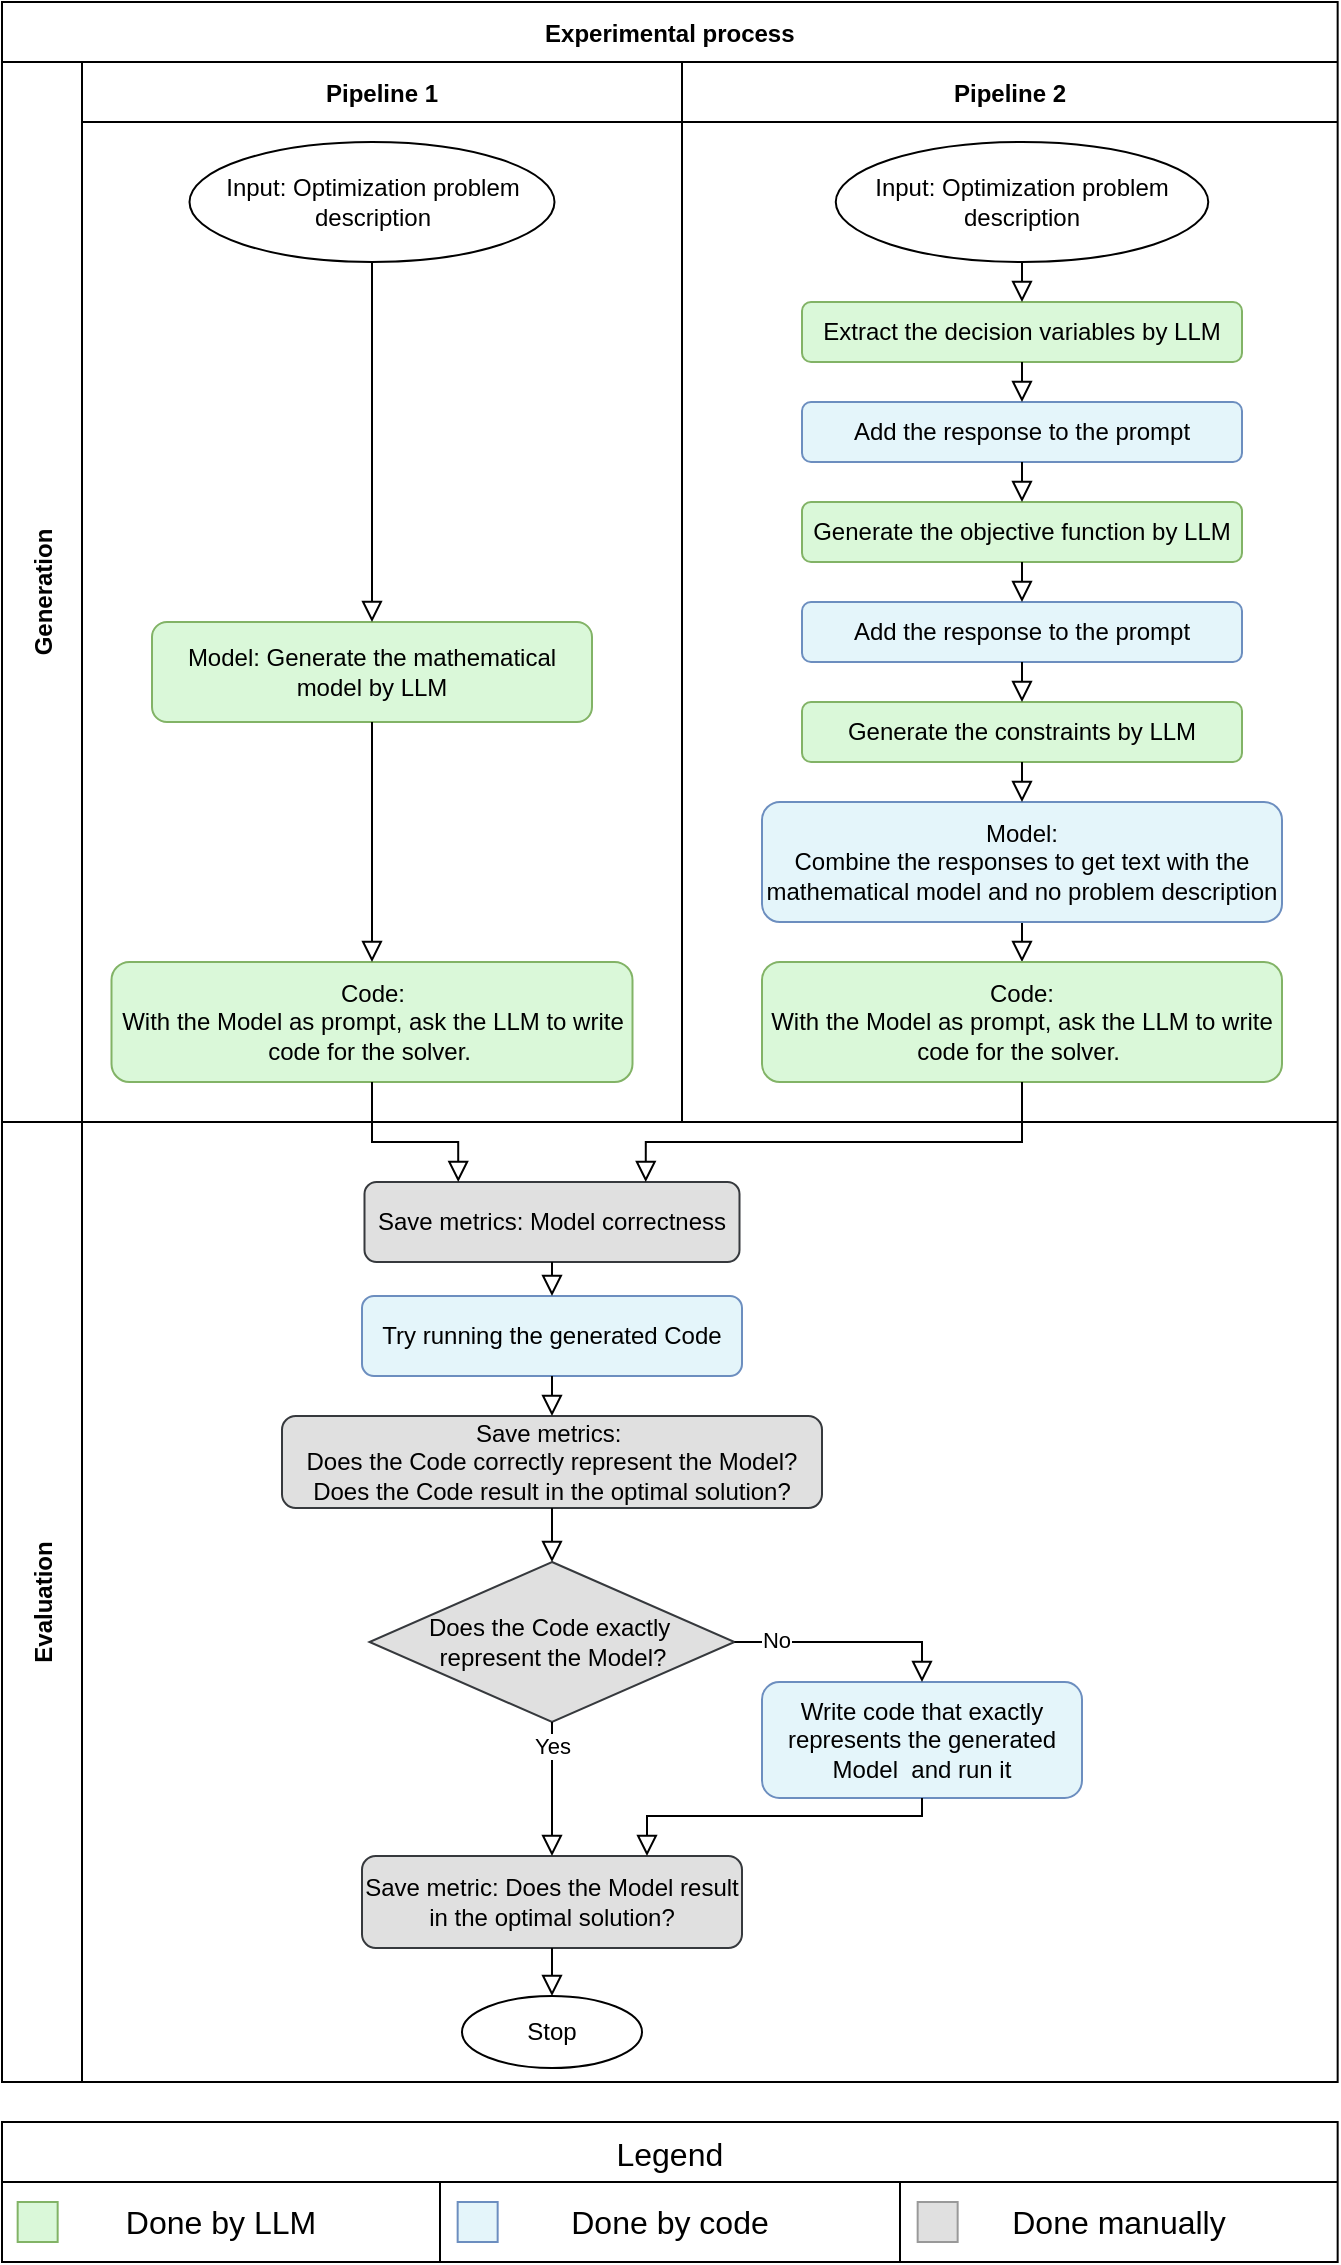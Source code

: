 <mxfile version="24.2.5" type="device">
  <diagram id="kgpKYQtTHZ0yAKxKKP6v" name="Page-1">
    <mxGraphModel dx="2049" dy="2363" grid="1" gridSize="10" guides="1" tooltips="1" connect="1" arrows="1" fold="1" page="1" pageScale="1" pageWidth="850" pageHeight="1100" math="0" shadow="0">
      <root>
        <mxCell id="0" />
        <mxCell id="1" parent="0" />
        <mxCell id="3nuBFxr9cyL0pnOWT2aG-1" value="Experimental process" style="shape=table;childLayout=tableLayout;startSize=30;collapsible=0;recursiveResize=0;expand=0;fillColor=none;fontStyle=1" parent="1" vertex="1">
          <mxGeometry x="30" y="-50" width="667.83" height="1040" as="geometry" />
        </mxCell>
        <mxCell id="3nuBFxr9cyL0pnOWT2aG-3" value="Generation" style="shape=tableRow;horizontal=0;swimlaneHead=0;swimlaneBody=0;top=0;left=0;bottom=0;right=0;fillColor=none;points=[[0,0.5],[1,0.5]];portConstraint=eastwest;startSize=40;collapsible=0;recursiveResize=0;expand=0;fontStyle=1;" parent="3nuBFxr9cyL0pnOWT2aG-1" vertex="1">
          <mxGeometry y="30" width="667.83" height="530" as="geometry" />
        </mxCell>
        <mxCell id="3nuBFxr9cyL0pnOWT2aG-4" value="Pipeline 1" style="swimlane;swimlaneHead=0;swimlaneBody=0;connectable=0;fillColor=none;startSize=30;collapsible=0;recursiveResize=0;expand=0;fontStyle=1;" parent="3nuBFxr9cyL0pnOWT2aG-3" vertex="1">
          <mxGeometry x="40" width="300" height="530" as="geometry">
            <mxRectangle width="300" height="530" as="alternateBounds" />
          </mxGeometry>
        </mxCell>
        <mxCell id="8_NXmCUL2MKXOfB-l1x--16" value="Input: Optimization problem description" style="ellipse;whiteSpace=wrap;html=1;" parent="3nuBFxr9cyL0pnOWT2aG-4" vertex="1">
          <mxGeometry x="53.75" y="40" width="182.5" height="60" as="geometry" />
        </mxCell>
        <mxCell id="8MIEGVocaMr37wilLM4M-47" value="Code: &lt;br&gt;With the Model as prompt, ask the LLM to write code for the solver.&amp;nbsp;" style="rounded=1;whiteSpace=wrap;html=1;fontSize=12;glass=0;strokeWidth=1;shadow=0;fillColor=#daf8d9;strokeColor=#82b366;" parent="3nuBFxr9cyL0pnOWT2aG-4" vertex="1">
          <mxGeometry x="14.75" y="450" width="260.5" height="60" as="geometry" />
        </mxCell>
        <mxCell id="8_NXmCUL2MKXOfB-l1x--17" value="Model: Generate the mathematical model by LLM" style="rounded=1;whiteSpace=wrap;html=1;fontSize=12;glass=0;strokeWidth=1;shadow=0;fillColor=#DAF8D9;strokeColor=#82b366;" parent="3nuBFxr9cyL0pnOWT2aG-4" vertex="1">
          <mxGeometry x="35" y="280" width="220" height="50" as="geometry" />
        </mxCell>
        <mxCell id="8_NXmCUL2MKXOfB-l1x--18" value="" style="rounded=0;html=1;jettySize=auto;orthogonalLoop=1;fontSize=11;endArrow=block;endFill=0;endSize=8;strokeWidth=1;shadow=0;labelBackgroundColor=none;edgeStyle=orthogonalEdgeStyle;entryX=0.5;entryY=0;entryDx=0;entryDy=0;exitX=0.5;exitY=1;exitDx=0;exitDy=0;" parent="3nuBFxr9cyL0pnOWT2aG-4" source="8_NXmCUL2MKXOfB-l1x--16" target="8_NXmCUL2MKXOfB-l1x--17" edge="1">
          <mxGeometry relative="1" as="geometry">
            <mxPoint x="-169.38" y="150" as="sourcePoint" />
            <mxPoint x="-169.38" y="170" as="targetPoint" />
          </mxGeometry>
        </mxCell>
        <mxCell id="yStz238YQbZa8JVB4-hm-9" value="" style="rounded=0;html=1;jettySize=auto;orthogonalLoop=1;fontSize=11;endArrow=block;endFill=0;endSize=8;strokeWidth=1;shadow=0;labelBackgroundColor=none;edgeStyle=orthogonalEdgeStyle;exitX=0.5;exitY=1;exitDx=0;exitDy=0;entryX=0.5;entryY=0;entryDx=0;entryDy=0;" parent="3nuBFxr9cyL0pnOWT2aG-4" source="8_NXmCUL2MKXOfB-l1x--17" target="8MIEGVocaMr37wilLM4M-47" edge="1">
          <mxGeometry relative="1" as="geometry">
            <mxPoint x="144.66" y="190.0" as="sourcePoint" />
            <mxPoint x="144.66" y="290.0" as="targetPoint" />
            <Array as="points" />
          </mxGeometry>
        </mxCell>
        <mxCell id="3nuBFxr9cyL0pnOWT2aG-8" value="Pipeline 2" style="swimlane;swimlaneHead=0;swimlaneBody=0;connectable=0;fillColor=none;startSize=30;collapsible=0;recursiveResize=0;expand=0;fontStyle=1;rowspan=1;colspan=2;" parent="3nuBFxr9cyL0pnOWT2aG-3" vertex="1">
          <mxGeometry x="340" width="328" height="530" as="geometry">
            <mxRectangle width="198" height="530" as="alternateBounds" />
          </mxGeometry>
        </mxCell>
        <mxCell id="8_NXmCUL2MKXOfB-l1x--5" value="Extract the decision variables by LLM" style="rounded=1;whiteSpace=wrap;html=1;fontSize=12;glass=0;strokeWidth=1;shadow=0;fillColor=#daf8d9;strokeColor=#82b366;" parent="3nuBFxr9cyL0pnOWT2aG-8" vertex="1">
          <mxGeometry x="60" y="120" width="220" height="30" as="geometry" />
        </mxCell>
        <mxCell id="8_NXmCUL2MKXOfB-l1x--6" value="Add the response to the prompt" style="rounded=1;whiteSpace=wrap;html=1;fontSize=12;glass=0;strokeWidth=1;shadow=0;fillColor=#E4F5FA;strokeColor=#6c8ebf;" parent="3nuBFxr9cyL0pnOWT2aG-8" vertex="1">
          <mxGeometry x="60" y="170" width="220" height="30" as="geometry" />
        </mxCell>
        <mxCell id="8_NXmCUL2MKXOfB-l1x--7" value="" style="rounded=0;html=1;jettySize=auto;orthogonalLoop=1;fontSize=11;endArrow=block;endFill=0;endSize=8;strokeWidth=1;shadow=0;labelBackgroundColor=none;edgeStyle=orthogonalEdgeStyle;entryX=0.5;entryY=0;entryDx=0;entryDy=0;exitX=0.5;exitY=1;exitDx=0;exitDy=0;" parent="3nuBFxr9cyL0pnOWT2aG-8" source="8_NXmCUL2MKXOfB-l1x--5" target="8_NXmCUL2MKXOfB-l1x--6" edge="1">
          <mxGeometry relative="1" as="geometry">
            <mxPoint x="170" y="170" as="sourcePoint" />
            <mxPoint x="180" y="140" as="targetPoint" />
          </mxGeometry>
        </mxCell>
        <mxCell id="8_NXmCUL2MKXOfB-l1x--8" value="Generate the objective function by LLM" style="rounded=1;whiteSpace=wrap;html=1;fontSize=12;glass=0;strokeWidth=1;shadow=0;fillColor=#daf8d9;strokeColor=#82b366;" parent="3nuBFxr9cyL0pnOWT2aG-8" vertex="1">
          <mxGeometry x="60" y="220" width="220" height="30" as="geometry" />
        </mxCell>
        <mxCell id="8_NXmCUL2MKXOfB-l1x--9" value="Add the response to the prompt" style="rounded=1;whiteSpace=wrap;html=1;fontSize=12;glass=0;strokeWidth=1;shadow=0;fillColor=#E4F5FA;strokeColor=#6c8ebf;" parent="3nuBFxr9cyL0pnOWT2aG-8" vertex="1">
          <mxGeometry x="60" y="270" width="220" height="30" as="geometry" />
        </mxCell>
        <mxCell id="8_NXmCUL2MKXOfB-l1x--10" value="" style="rounded=0;html=1;jettySize=auto;orthogonalLoop=1;fontSize=11;endArrow=block;endFill=0;endSize=8;strokeWidth=1;shadow=0;labelBackgroundColor=none;edgeStyle=orthogonalEdgeStyle;entryX=0.5;entryY=0;entryDx=0;entryDy=0;exitX=0.5;exitY=1;exitDx=0;exitDy=0;" parent="3nuBFxr9cyL0pnOWT2aG-8" source="8_NXmCUL2MKXOfB-l1x--8" target="8_NXmCUL2MKXOfB-l1x--9" edge="1">
          <mxGeometry relative="1" as="geometry">
            <mxPoint x="100" y="230" as="sourcePoint" />
            <mxPoint x="110" y="200" as="targetPoint" />
          </mxGeometry>
        </mxCell>
        <mxCell id="8_NXmCUL2MKXOfB-l1x--11" value="Generate the constraints by LLM" style="rounded=1;whiteSpace=wrap;html=1;fontSize=12;glass=0;strokeWidth=1;shadow=0;fillColor=#daf8d9;strokeColor=#82b366;" parent="3nuBFxr9cyL0pnOWT2aG-8" vertex="1">
          <mxGeometry x="60" y="320" width="220" height="30" as="geometry" />
        </mxCell>
        <mxCell id="8MIEGVocaMr37wilLM4M-49" style="edgeStyle=orthogonalEdgeStyle;rounded=0;orthogonalLoop=1;jettySize=auto;html=1;exitX=0.5;exitY=1;exitDx=0;exitDy=0;entryX=0.5;entryY=0;entryDx=0;entryDy=0;endArrow=block;endFill=0;endSize=8;" parent="3nuBFxr9cyL0pnOWT2aG-8" source="8_NXmCUL2MKXOfB-l1x--12" target="8MIEGVocaMr37wilLM4M-48" edge="1">
          <mxGeometry relative="1" as="geometry" />
        </mxCell>
        <mxCell id="8_NXmCUL2MKXOfB-l1x--12" value="Model: &lt;br&gt;Combine the responses to get text with the mathematical model and no problem description" style="rounded=1;whiteSpace=wrap;html=1;fontSize=12;glass=0;strokeWidth=1;shadow=0;fillColor=#E4F5FA;strokeColor=#6c8ebf;" parent="3nuBFxr9cyL0pnOWT2aG-8" vertex="1">
          <mxGeometry x="40" y="370" width="260" height="60" as="geometry" />
        </mxCell>
        <mxCell id="8_NXmCUL2MKXOfB-l1x--13" value="" style="rounded=0;html=1;jettySize=auto;orthogonalLoop=1;fontSize=11;endArrow=block;endFill=0;endSize=8;strokeWidth=1;shadow=0;labelBackgroundColor=none;edgeStyle=orthogonalEdgeStyle;entryX=0.5;entryY=0;entryDx=0;entryDy=0;exitX=0.5;exitY=1;exitDx=0;exitDy=0;" parent="3nuBFxr9cyL0pnOWT2aG-8" source="8_NXmCUL2MKXOfB-l1x--11" target="8_NXmCUL2MKXOfB-l1x--12" edge="1">
          <mxGeometry relative="1" as="geometry">
            <mxPoint x="30" y="290" as="sourcePoint" />
            <mxPoint x="40" y="260" as="targetPoint" />
          </mxGeometry>
        </mxCell>
        <mxCell id="8_NXmCUL2MKXOfB-l1x--14" value="" style="rounded=0;html=1;jettySize=auto;orthogonalLoop=1;fontSize=11;endArrow=block;endFill=0;endSize=8;strokeWidth=1;shadow=0;labelBackgroundColor=none;edgeStyle=orthogonalEdgeStyle;exitX=0.5;exitY=1;exitDx=0;exitDy=0;entryX=0.5;entryY=0;entryDx=0;entryDy=0;" parent="3nuBFxr9cyL0pnOWT2aG-8" source="8_NXmCUL2MKXOfB-l1x--6" target="8_NXmCUL2MKXOfB-l1x--8" edge="1">
          <mxGeometry relative="1" as="geometry">
            <mxPoint x="170" y="290" as="sourcePoint" />
            <mxPoint x="160" y="240" as="targetPoint" />
          </mxGeometry>
        </mxCell>
        <mxCell id="8_NXmCUL2MKXOfB-l1x--15" value="" style="rounded=0;html=1;jettySize=auto;orthogonalLoop=1;fontSize=11;endArrow=block;endFill=0;endSize=8;strokeWidth=1;shadow=0;labelBackgroundColor=none;edgeStyle=orthogonalEdgeStyle;exitX=0.5;exitY=1;exitDx=0;exitDy=0;entryX=0.5;entryY=0;entryDx=0;entryDy=0;" parent="3nuBFxr9cyL0pnOWT2aG-8" source="8_NXmCUL2MKXOfB-l1x--9" target="8_NXmCUL2MKXOfB-l1x--11" edge="1">
          <mxGeometry relative="1" as="geometry">
            <mxPoint x="170" y="410" as="sourcePoint" />
            <mxPoint x="160" y="360" as="targetPoint" />
          </mxGeometry>
        </mxCell>
        <mxCell id="8_NXmCUL2MKXOfB-l1x--3" value="Input: Optimization problem description" style="ellipse;whiteSpace=wrap;html=1;" parent="3nuBFxr9cyL0pnOWT2aG-8" vertex="1">
          <mxGeometry x="76.88" y="40" width="186.25" height="60" as="geometry" />
        </mxCell>
        <mxCell id="8_NXmCUL2MKXOfB-l1x--4" value="" style="rounded=0;html=1;jettySize=auto;orthogonalLoop=1;fontSize=11;endArrow=block;endFill=0;endSize=8;strokeWidth=1;shadow=0;labelBackgroundColor=none;edgeStyle=orthogonalEdgeStyle;exitX=0.5;exitY=1;exitDx=0;exitDy=0;entryX=0.5;entryY=0;entryDx=0;entryDy=0;" parent="3nuBFxr9cyL0pnOWT2aG-8" source="8_NXmCUL2MKXOfB-l1x--3" target="8_NXmCUL2MKXOfB-l1x--5" edge="1">
          <mxGeometry relative="1" as="geometry">
            <mxPoint x="170" y="90" as="sourcePoint" />
            <mxPoint x="170" y="140" as="targetPoint" />
          </mxGeometry>
        </mxCell>
        <mxCell id="8MIEGVocaMr37wilLM4M-48" value="Code: &lt;br&gt;With the Model as prompt, ask the LLM to write code for the solver.&amp;nbsp;" style="rounded=1;whiteSpace=wrap;html=1;fontSize=12;glass=0;strokeWidth=1;shadow=0;fillColor=#daf8d9;strokeColor=#82b366;" parent="3nuBFxr9cyL0pnOWT2aG-8" vertex="1">
          <mxGeometry x="40" y="450" width="260" height="60" as="geometry" />
        </mxCell>
        <mxCell id="3nuBFxr9cyL0pnOWT2aG-11" value="Feel perky" style="swimlane;swimlaneHead=0;swimlaneBody=0;connectable=0;fillColor=none;startSize=30;collapsible=0;recursiveResize=0;expand=0;fontStyle=1;" parent="3nuBFxr9cyL0pnOWT2aG-3" vertex="1" visible="0">
          <mxGeometry x="538" width="130" height="530" as="geometry">
            <mxRectangle width="130" height="530" as="alternateBounds" />
          </mxGeometry>
        </mxCell>
        <mxCell id="3nuBFxr9cyL0pnOWT2aG-15" value="Evaluation" style="shape=tableRow;horizontal=0;swimlaneHead=0;swimlaneBody=0;top=0;left=0;bottom=0;right=0;fillColor=none;points=[[0,0.5],[1,0.5]];portConstraint=eastwest;startSize=40;collapsible=0;recursiveResize=0;expand=0;fontStyle=1;" parent="3nuBFxr9cyL0pnOWT2aG-1" vertex="1">
          <mxGeometry y="560" width="667.83" height="480" as="geometry" />
        </mxCell>
        <mxCell id="3nuBFxr9cyL0pnOWT2aG-16" value="" style="swimlane;swimlaneHead=0;swimlaneBody=0;connectable=0;fillColor=none;startSize=0;collapsible=0;recursiveResize=0;expand=0;fontStyle=1;rowspan=1;colspan=3;" parent="3nuBFxr9cyL0pnOWT2aG-15" vertex="1">
          <mxGeometry x="40" width="628" height="480" as="geometry">
            <mxRectangle width="300" height="480" as="alternateBounds" />
          </mxGeometry>
        </mxCell>
        <mxCell id="8_NXmCUL2MKXOfB-l1x--20" value="&lt;font style=&quot;font-size: 12px;&quot;&gt;Does the Code exactly&amp;nbsp;&lt;/font&gt;&lt;div style=&quot;&quot;&gt;&lt;font style=&quot;font-size: 12px;&quot;&gt;represent the Model?&lt;/font&gt;&lt;/div&gt;" style="rhombus;whiteSpace=wrap;html=1;fillColor=#e0e0e0;strokeColor=#36393d;" parent="3nuBFxr9cyL0pnOWT2aG-16" vertex="1">
          <mxGeometry x="143.75" y="220" width="182.5" height="80" as="geometry" />
        </mxCell>
        <mxCell id="8_NXmCUL2MKXOfB-l1x--32" value="Write code that exactly represents the generated Model&amp;nbsp; and run it" style="rounded=1;whiteSpace=wrap;html=1;fontSize=12;glass=0;strokeWidth=1;shadow=0;fillColor=#E4F5FA;strokeColor=#6c8ebf;" parent="3nuBFxr9cyL0pnOWT2aG-16" vertex="1">
          <mxGeometry x="340" y="280" width="160" height="58" as="geometry" />
        </mxCell>
        <mxCell id="yStz238YQbZa8JVB4-hm-1" value="Try running the generated Code" style="rounded=1;whiteSpace=wrap;html=1;fontSize=12;glass=0;strokeWidth=1;shadow=0;fillColor=#E4F5FA;strokeColor=#6c8ebf;" parent="3nuBFxr9cyL0pnOWT2aG-16" vertex="1">
          <mxGeometry x="140" y="87" width="190" height="40" as="geometry" />
        </mxCell>
        <mxCell id="yStz238YQbZa8JVB4-hm-3" value="Save metrics: Model correctness" style="rounded=1;whiteSpace=wrap;html=1;fillColor=#e0e0e0;strokeColor=#36393d;" parent="3nuBFxr9cyL0pnOWT2aG-16" vertex="1">
          <mxGeometry x="141.25" y="30" width="187.5" height="40" as="geometry" />
        </mxCell>
        <mxCell id="yStz238YQbZa8JVB4-hm-5" value="Save metrics:&amp;nbsp;&lt;div&gt;Does the Code correctly represent the Model?&lt;br&gt;&lt;div&gt;Does the Code result in the optimal solution?&lt;/div&gt;&lt;/div&gt;" style="rounded=1;whiteSpace=wrap;html=1;fillColor=#e0e0e0;strokeColor=#36393d;" parent="3nuBFxr9cyL0pnOWT2aG-16" vertex="1">
          <mxGeometry x="100" y="147" width="270" height="46" as="geometry" />
        </mxCell>
        <mxCell id="yStz238YQbZa8JVB4-hm-6" value="Save metric: Does the Model result in the optimal solution?" style="rounded=1;whiteSpace=wrap;html=1;fillColor=#e0e0e0;strokeColor=#36393d;" parent="3nuBFxr9cyL0pnOWT2aG-16" vertex="1">
          <mxGeometry x="140" y="367" width="190" height="46" as="geometry" />
        </mxCell>
        <mxCell id="yStz238YQbZa8JVB4-hm-8" value="Stop" style="ellipse;whiteSpace=wrap;html=1;" parent="3nuBFxr9cyL0pnOWT2aG-16" vertex="1">
          <mxGeometry x="190" y="437" width="90" height="36" as="geometry" />
        </mxCell>
        <mxCell id="yStz238YQbZa8JVB4-hm-12" value="" style="rounded=0;html=1;jettySize=auto;orthogonalLoop=1;fontSize=11;endArrow=block;endFill=0;endSize=8;strokeWidth=1;shadow=0;labelBackgroundColor=none;edgeStyle=orthogonalEdgeStyle;entryX=0.5;entryY=0;entryDx=0;entryDy=0;exitX=0.5;exitY=1;exitDx=0;exitDy=0;" parent="3nuBFxr9cyL0pnOWT2aG-16" source="yStz238YQbZa8JVB4-hm-3" target="yStz238YQbZa8JVB4-hm-1" edge="1">
          <mxGeometry relative="1" as="geometry">
            <mxPoint x="235" y="76" as="sourcePoint" />
            <mxPoint x="221.25" y="100" as="targetPoint" />
            <Array as="points">
              <mxPoint x="235" y="76" />
            </Array>
          </mxGeometry>
        </mxCell>
        <mxCell id="yStz238YQbZa8JVB4-hm-15" value="" style="rounded=0;html=1;jettySize=auto;orthogonalLoop=1;fontSize=11;endArrow=block;endFill=0;endSize=8;strokeWidth=1;shadow=0;labelBackgroundColor=none;edgeStyle=orthogonalEdgeStyle;entryX=0.5;entryY=0;entryDx=0;entryDy=0;exitX=0.5;exitY=1;exitDx=0;exitDy=0;" parent="3nuBFxr9cyL0pnOWT2aG-16" source="yStz238YQbZa8JVB4-hm-1" target="yStz238YQbZa8JVB4-hm-5" edge="1">
          <mxGeometry relative="1" as="geometry">
            <mxPoint x="234.78" y="143" as="sourcePoint" />
            <mxPoint x="234.78" y="167" as="targetPoint" />
            <Array as="points" />
          </mxGeometry>
        </mxCell>
        <mxCell id="yStz238YQbZa8JVB4-hm-16" value="" style="rounded=0;html=1;jettySize=auto;orthogonalLoop=1;fontSize=11;endArrow=block;endFill=0;endSize=8;strokeWidth=1;shadow=0;labelBackgroundColor=none;edgeStyle=orthogonalEdgeStyle;entryX=0.5;entryY=0;entryDx=0;entryDy=0;exitX=0.5;exitY=1;exitDx=0;exitDy=0;" parent="3nuBFxr9cyL0pnOWT2aG-16" source="yStz238YQbZa8JVB4-hm-5" target="8_NXmCUL2MKXOfB-l1x--20" edge="1">
          <mxGeometry relative="1" as="geometry">
            <mxPoint x="235" y="220" as="sourcePoint" />
            <mxPoint x="245" y="180" as="targetPoint" />
            <Array as="points" />
          </mxGeometry>
        </mxCell>
        <mxCell id="yStz238YQbZa8JVB4-hm-17" value="" style="rounded=0;html=1;jettySize=auto;orthogonalLoop=1;fontSize=11;endArrow=block;endFill=0;endSize=8;strokeWidth=1;shadow=0;labelBackgroundColor=none;edgeStyle=orthogonalEdgeStyle;entryX=0.5;entryY=0;entryDx=0;entryDy=0;exitX=0.5;exitY=1;exitDx=0;exitDy=0;" parent="3nuBFxr9cyL0pnOWT2aG-16" source="8_NXmCUL2MKXOfB-l1x--20" target="yStz238YQbZa8JVB4-hm-6" edge="1">
          <mxGeometry relative="1" as="geometry">
            <mxPoint x="245" y="226" as="sourcePoint" />
            <mxPoint x="245" y="250" as="targetPoint" />
            <Array as="points" />
          </mxGeometry>
        </mxCell>
        <mxCell id="yStz238YQbZa8JVB4-hm-22" value="Yes" style="edgeLabel;html=1;align=center;verticalAlign=middle;resizable=0;points=[];" parent="yStz238YQbZa8JVB4-hm-17" vertex="1" connectable="0">
          <mxGeometry x="-0.656" relative="1" as="geometry">
            <mxPoint as="offset" />
          </mxGeometry>
        </mxCell>
        <mxCell id="yStz238YQbZa8JVB4-hm-18" value="" style="rounded=0;html=1;jettySize=auto;orthogonalLoop=1;fontSize=11;endArrow=block;endFill=0;endSize=8;strokeWidth=1;shadow=0;labelBackgroundColor=none;edgeStyle=orthogonalEdgeStyle;entryX=0.5;entryY=0;entryDx=0;entryDy=0;exitX=1;exitY=0.5;exitDx=0;exitDy=0;" parent="3nuBFxr9cyL0pnOWT2aG-16" source="8_NXmCUL2MKXOfB-l1x--20" target="8_NXmCUL2MKXOfB-l1x--32" edge="1">
          <mxGeometry relative="1" as="geometry">
            <mxPoint x="245" y="316" as="sourcePoint" />
            <mxPoint x="245" y="420" as="targetPoint" />
            <Array as="points">
              <mxPoint x="420" y="260" />
            </Array>
          </mxGeometry>
        </mxCell>
        <mxCell id="yStz238YQbZa8JVB4-hm-23" value="No" style="edgeLabel;html=1;align=center;verticalAlign=middle;resizable=0;points=[];" parent="yStz238YQbZa8JVB4-hm-18" vertex="1" connectable="0">
          <mxGeometry x="-0.641" y="1" relative="1" as="geometry">
            <mxPoint as="offset" />
          </mxGeometry>
        </mxCell>
        <mxCell id="yStz238YQbZa8JVB4-hm-19" value="" style="rounded=0;html=1;jettySize=auto;orthogonalLoop=1;fontSize=11;endArrow=block;endFill=0;endSize=8;strokeWidth=1;shadow=0;labelBackgroundColor=none;edgeStyle=orthogonalEdgeStyle;entryX=0.75;entryY=0;entryDx=0;entryDy=0;exitX=0.5;exitY=1;exitDx=0;exitDy=0;" parent="3nuBFxr9cyL0pnOWT2aG-16" source="8_NXmCUL2MKXOfB-l1x--32" target="yStz238YQbZa8JVB4-hm-6" edge="1">
          <mxGeometry relative="1" as="geometry">
            <mxPoint x="343" y="283" as="sourcePoint" />
            <mxPoint x="440" y="326" as="targetPoint" />
            <Array as="points">
              <mxPoint x="420" y="347" />
              <mxPoint x="283" y="347" />
            </Array>
          </mxGeometry>
        </mxCell>
        <mxCell id="yStz238YQbZa8JVB4-hm-20" value="" style="rounded=0;html=1;jettySize=auto;orthogonalLoop=1;fontSize=11;endArrow=block;endFill=0;endSize=8;strokeWidth=1;shadow=0;labelBackgroundColor=none;edgeStyle=orthogonalEdgeStyle;entryX=0.5;entryY=0;entryDx=0;entryDy=0;exitX=0.5;exitY=1;exitDx=0;exitDy=0;" parent="3nuBFxr9cyL0pnOWT2aG-16" source="yStz238YQbZa8JVB4-hm-6" target="yStz238YQbZa8JVB4-hm-8" edge="1">
          <mxGeometry relative="1" as="geometry">
            <mxPoint x="245" y="316" as="sourcePoint" />
            <mxPoint x="245" y="420" as="targetPoint" />
            <Array as="points" />
          </mxGeometry>
        </mxCell>
        <mxCell id="3nuBFxr9cyL0pnOWT2aG-18" value="" style="swimlane;swimlaneHead=0;swimlaneBody=0;connectable=0;fillColor=none;startSize=0;collapsible=0;recursiveResize=0;expand=0;fontStyle=1;" parent="3nuBFxr9cyL0pnOWT2aG-15" vertex="1" visible="0">
          <mxGeometry x="340" width="198" height="480" as="geometry">
            <mxRectangle width="198" height="480" as="alternateBounds" />
          </mxGeometry>
        </mxCell>
        <mxCell id="3nuBFxr9cyL0pnOWT2aG-23" value="" style="swimlane;swimlaneHead=0;swimlaneBody=0;connectable=0;fillColor=none;startSize=0;collapsible=0;recursiveResize=0;expand=0;fontStyle=1;" parent="3nuBFxr9cyL0pnOWT2aG-15" vertex="1" visible="0">
          <mxGeometry x="538" width="130" height="480" as="geometry">
            <mxRectangle width="130" height="480" as="alternateBounds" />
          </mxGeometry>
        </mxCell>
        <mxCell id="8MIEGVocaMr37wilLM4M-50" style="edgeStyle=orthogonalEdgeStyle;rounded=0;orthogonalLoop=1;jettySize=auto;html=1;exitX=0.5;exitY=1;exitDx=0;exitDy=0;entryX=0.75;entryY=0;entryDx=0;entryDy=0;endArrow=block;endFill=0;endSize=8;" parent="3nuBFxr9cyL0pnOWT2aG-1" source="8MIEGVocaMr37wilLM4M-48" target="yStz238YQbZa8JVB4-hm-3" edge="1">
          <mxGeometry relative="1" as="geometry">
            <Array as="points">
              <mxPoint x="510" y="570" />
              <mxPoint x="322" y="570" />
            </Array>
          </mxGeometry>
        </mxCell>
        <mxCell id="8MIEGVocaMr37wilLM4M-51" style="edgeStyle=orthogonalEdgeStyle;rounded=0;orthogonalLoop=1;jettySize=auto;html=1;exitX=0.5;exitY=1;exitDx=0;exitDy=0;entryX=0.25;entryY=0;entryDx=0;entryDy=0;endArrow=block;endFill=0;endSize=8;" parent="3nuBFxr9cyL0pnOWT2aG-1" source="8MIEGVocaMr37wilLM4M-47" target="yStz238YQbZa8JVB4-hm-3" edge="1">
          <mxGeometry relative="1" as="geometry">
            <Array as="points">
              <mxPoint x="185" y="570" />
              <mxPoint x="228" y="570" />
            </Array>
          </mxGeometry>
        </mxCell>
        <mxCell id="8_NXmCUL2MKXOfB-l1x--48" value="Legend" style="shape=table;startSize=30;container=1;collapsible=0;childLayout=tableLayout;strokeColor=default;fontSize=16;" parent="1" vertex="1">
          <mxGeometry x="30" y="1010" width="667.83" height="70" as="geometry" />
        </mxCell>
        <mxCell id="8_NXmCUL2MKXOfB-l1x--49" value="" style="shape=tableRow;horizontal=0;startSize=0;swimlaneHead=0;swimlaneBody=0;strokeColor=inherit;top=0;left=0;bottom=0;right=0;collapsible=0;dropTarget=0;fillColor=none;points=[[0,0.5],[1,0.5]];portConstraint=eastwest;fontSize=16;" parent="8_NXmCUL2MKXOfB-l1x--48" vertex="1">
          <mxGeometry y="30" width="667.83" height="40" as="geometry" />
        </mxCell>
        <mxCell id="8_NXmCUL2MKXOfB-l1x--50" value="Done by LLM" style="shape=partialRectangle;html=1;whiteSpace=wrap;connectable=0;strokeColor=inherit;overflow=hidden;fillColor=none;top=0;left=0;bottom=0;right=0;pointerEvents=1;fontSize=16;" parent="8_NXmCUL2MKXOfB-l1x--49" vertex="1">
          <mxGeometry width="219" height="40" as="geometry">
            <mxRectangle width="219" height="40" as="alternateBounds" />
          </mxGeometry>
        </mxCell>
        <mxCell id="8_NXmCUL2MKXOfB-l1x--51" value="Done by code" style="shape=partialRectangle;html=1;whiteSpace=wrap;connectable=0;strokeColor=inherit;overflow=hidden;fillColor=none;top=0;left=0;bottom=0;right=0;pointerEvents=1;fontSize=16;" parent="8_NXmCUL2MKXOfB-l1x--49" vertex="1">
          <mxGeometry x="219" width="230" height="40" as="geometry">
            <mxRectangle width="230" height="40" as="alternateBounds" />
          </mxGeometry>
        </mxCell>
        <mxCell id="8_NXmCUL2MKXOfB-l1x--52" value="Done manually" style="shape=partialRectangle;html=1;whiteSpace=wrap;connectable=0;strokeColor=inherit;overflow=hidden;fillColor=none;top=0;left=0;bottom=0;right=0;pointerEvents=1;fontSize=16;" parent="8_NXmCUL2MKXOfB-l1x--49" vertex="1">
          <mxGeometry x="449" width="219" height="40" as="geometry">
            <mxRectangle width="219" height="40" as="alternateBounds" />
          </mxGeometry>
        </mxCell>
        <mxCell id="8_NXmCUL2MKXOfB-l1x--61" value="" style="rounded=0;whiteSpace=wrap;html=1;fillColor=#daf8d9;strokeColor=#82b366;" parent="1" vertex="1">
          <mxGeometry x="37.83" y="1050" width="20" height="20" as="geometry" />
        </mxCell>
        <mxCell id="8_NXmCUL2MKXOfB-l1x--62" value="" style="rounded=0;whiteSpace=wrap;html=1;fillColor=#E4F5FA;strokeColor=#6c8ebf;" parent="1" vertex="1">
          <mxGeometry x="257.83" y="1050" width="20" height="20" as="geometry" />
        </mxCell>
        <mxCell id="8_NXmCUL2MKXOfB-l1x--63" value="" style="rounded=0;whiteSpace=wrap;html=1;fillColor=#e0e0e0;strokeColor=#999999;" parent="1" vertex="1">
          <mxGeometry x="487.83" y="1050" width="20" height="20" as="geometry" />
        </mxCell>
      </root>
    </mxGraphModel>
  </diagram>
</mxfile>
